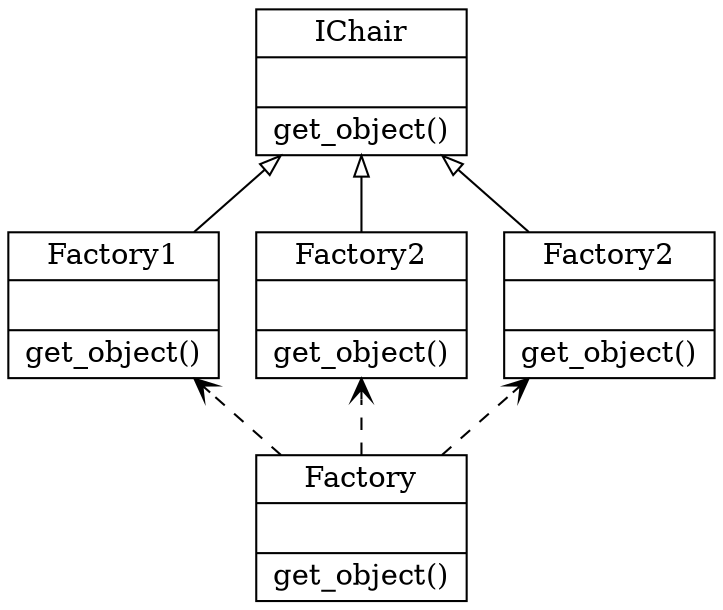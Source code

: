 digraph "classes_chair_factory" {
charset="utf-8"
rankdir=BT
{rank=same; 0,3,4 }
"0" [label="{Factory1|\l|get_object()\l}", shape="record"];
"2" [label="{IChair|\l|get_object()\l}", shape="record"];
"3" [label="{Factory2|\l|get_object()\l}", shape="record"];
"4" [label="{Factory2|\l|get_object()\l}", shape="record"];
"1" [label="{Factory|\l|get_object()\l}", shape="record"];
"0" -> "2" [arrowhead="empty", arrowtail="none"];
"3" -> "2" [arrowhead="empty", arrowtail="none"];
"4" -> "2" [arrowhead="empty", arrowtail="none"];
"1" -> "0" [arrowhead="open", arrowtail="none", style="dashed"];
"1" -> "3" [arrowhead="open", arrowtail="none", style="dashed"];
"1" -> "4" [arrowhead="open", arrowtail="none", style="dashed"];
}
